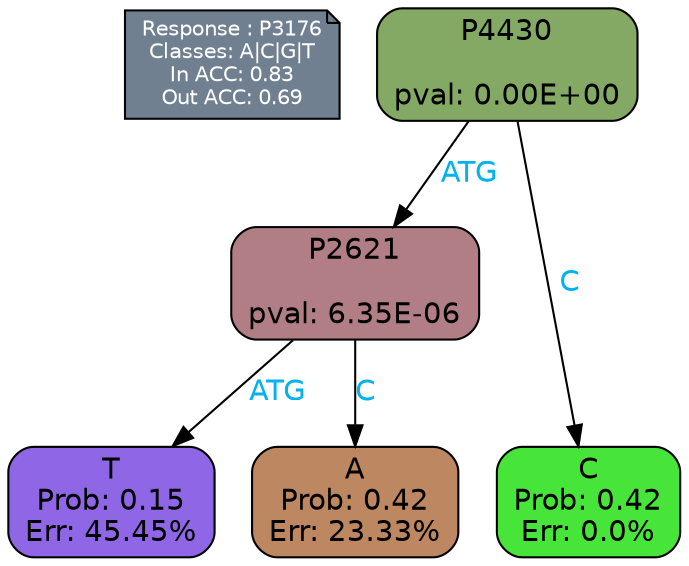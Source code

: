 digraph Tree {
node [shape=box, style="filled, rounded", color="black", fontname=helvetica] ;
graph [ranksep=equally, splines=polylines, bgcolor=transparent, dpi=600] ;
edge [fontname=helvetica] ;
LEGEND [label="Response : P3176
Classes: A|C|G|T
In ACC: 0.83
Out ACC: 0.69
",shape=note,align=left,style=filled,fillcolor="slategray",fontcolor="white",fontsize=10];1 [label="P4430

pval: 0.00E+00", fillcolor="#83a964"] ;
2 [label="P2621

pval: 6.35E-06", fillcolor="#b07e84"] ;
3 [label="T
Prob: 0.15
Err: 45.45%", fillcolor="#8f66e5"] ;
4 [label="A
Prob: 0.42
Err: 23.33%", fillcolor="#bc8761"] ;
5 [label="C
Prob: 0.42
Err: 0.0%", fillcolor="#47e539"] ;
1 -> 2 [label="ATG",fontcolor=deepskyblue2] ;
1 -> 5 [label="C",fontcolor=deepskyblue2] ;
2 -> 3 [label="ATG",fontcolor=deepskyblue2] ;
2 -> 4 [label="C",fontcolor=deepskyblue2] ;
{rank = same; 3;4;5;}{rank = same; LEGEND;1;}}